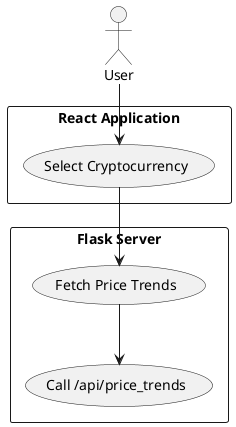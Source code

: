 @startuml
actor User

rectangle "Flask Server" {
    (Fetch Price Trends) --> (Call /api/price_trends)
}

rectangle "React Application" {
    User --> (Select Cryptocurrency)
    (Select Cryptocurrency) --> (Fetch Price Trends)
}

@enduml
